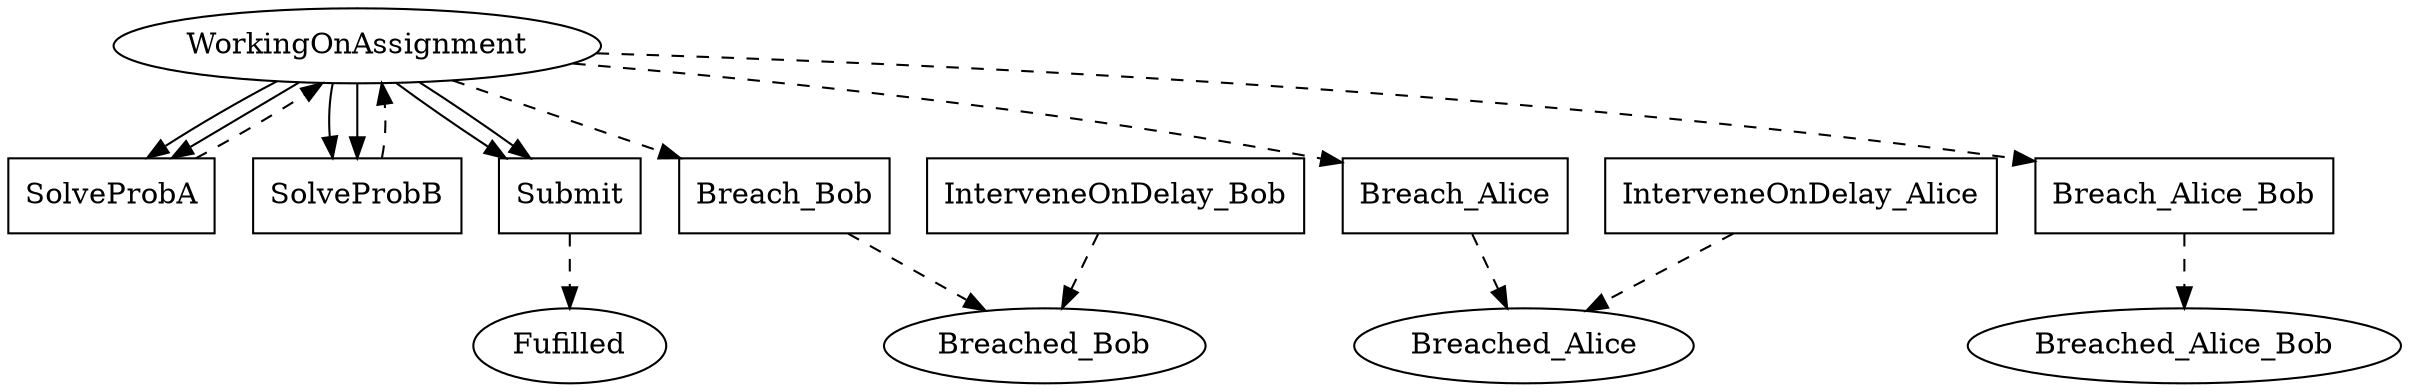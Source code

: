 // THIS IS A GENERATED FILE. DO NOT EDIT.

digraph partner_assignment_demonstrating_relievable_obligations_via_permissions {    
    Fulfilled[label=Fufilled];
    WorkingOnAssignment[label=WorkingOnAssignment];
	Breached_Bob[label=Breached_Bob];
	Breached_Alice[label=Breached_Alice];
	Breached_Alice_Bob[label=Breached_Alice_Bob]
    
     
    SolveProbA[label=SolveProbA,shape=box];
	SolveProbB[label=SolveProbB,shape=box];
	Submit[label=Submit,shape=box];
	Breach_Bob[label=Breach_Bob,shape=box];
	Breach_Alice[label=Breach_Alice,shape=box];
	Breach_Alice_Bob[label=Breach_Alice_Bob,shape=box];
	InterveneOnDelay_Alice[label=InterveneOnDelay_Alice,shape=box];
	InterveneOnDelay_Bob[label=InterveneOnDelay_Bob,shape=box]    
    
    
    
    WorkingOnAssignment -> SolveProbA;
	WorkingOnAssignment -> SolveProbA;
	WorkingOnAssignment -> SolveProbB;
	WorkingOnAssignment -> SolveProbB;
	WorkingOnAssignment -> Submit;
	WorkingOnAssignment -> Submit;
	WorkingOnAssignment -> Breach_Alice_Bob [style=dashed];
	WorkingOnAssignment -> Breach_Alice [style=dashed];
	WorkingOnAssignment -> Breach_Bob [style=dashed]
    
    SolveProbA -> WorkingOnAssignment [style=dashed];
	SolveProbB -> WorkingOnAssignment [style=dashed];
	Submit -> Fulfilled [style=dashed];
	Breach_Bob -> Breached_Bob [style=dashed];
	Breach_Alice -> Breached_Alice [style=dashed];
	Breach_Alice_Bob -> Breached_Alice_Bob [style=dashed];
	InterveneOnDelay_Alice -> Breached_Alice [style=dashed];
	InterveneOnDelay_Bob -> Breached_Bob [style=dashed];
	     
    
       
}